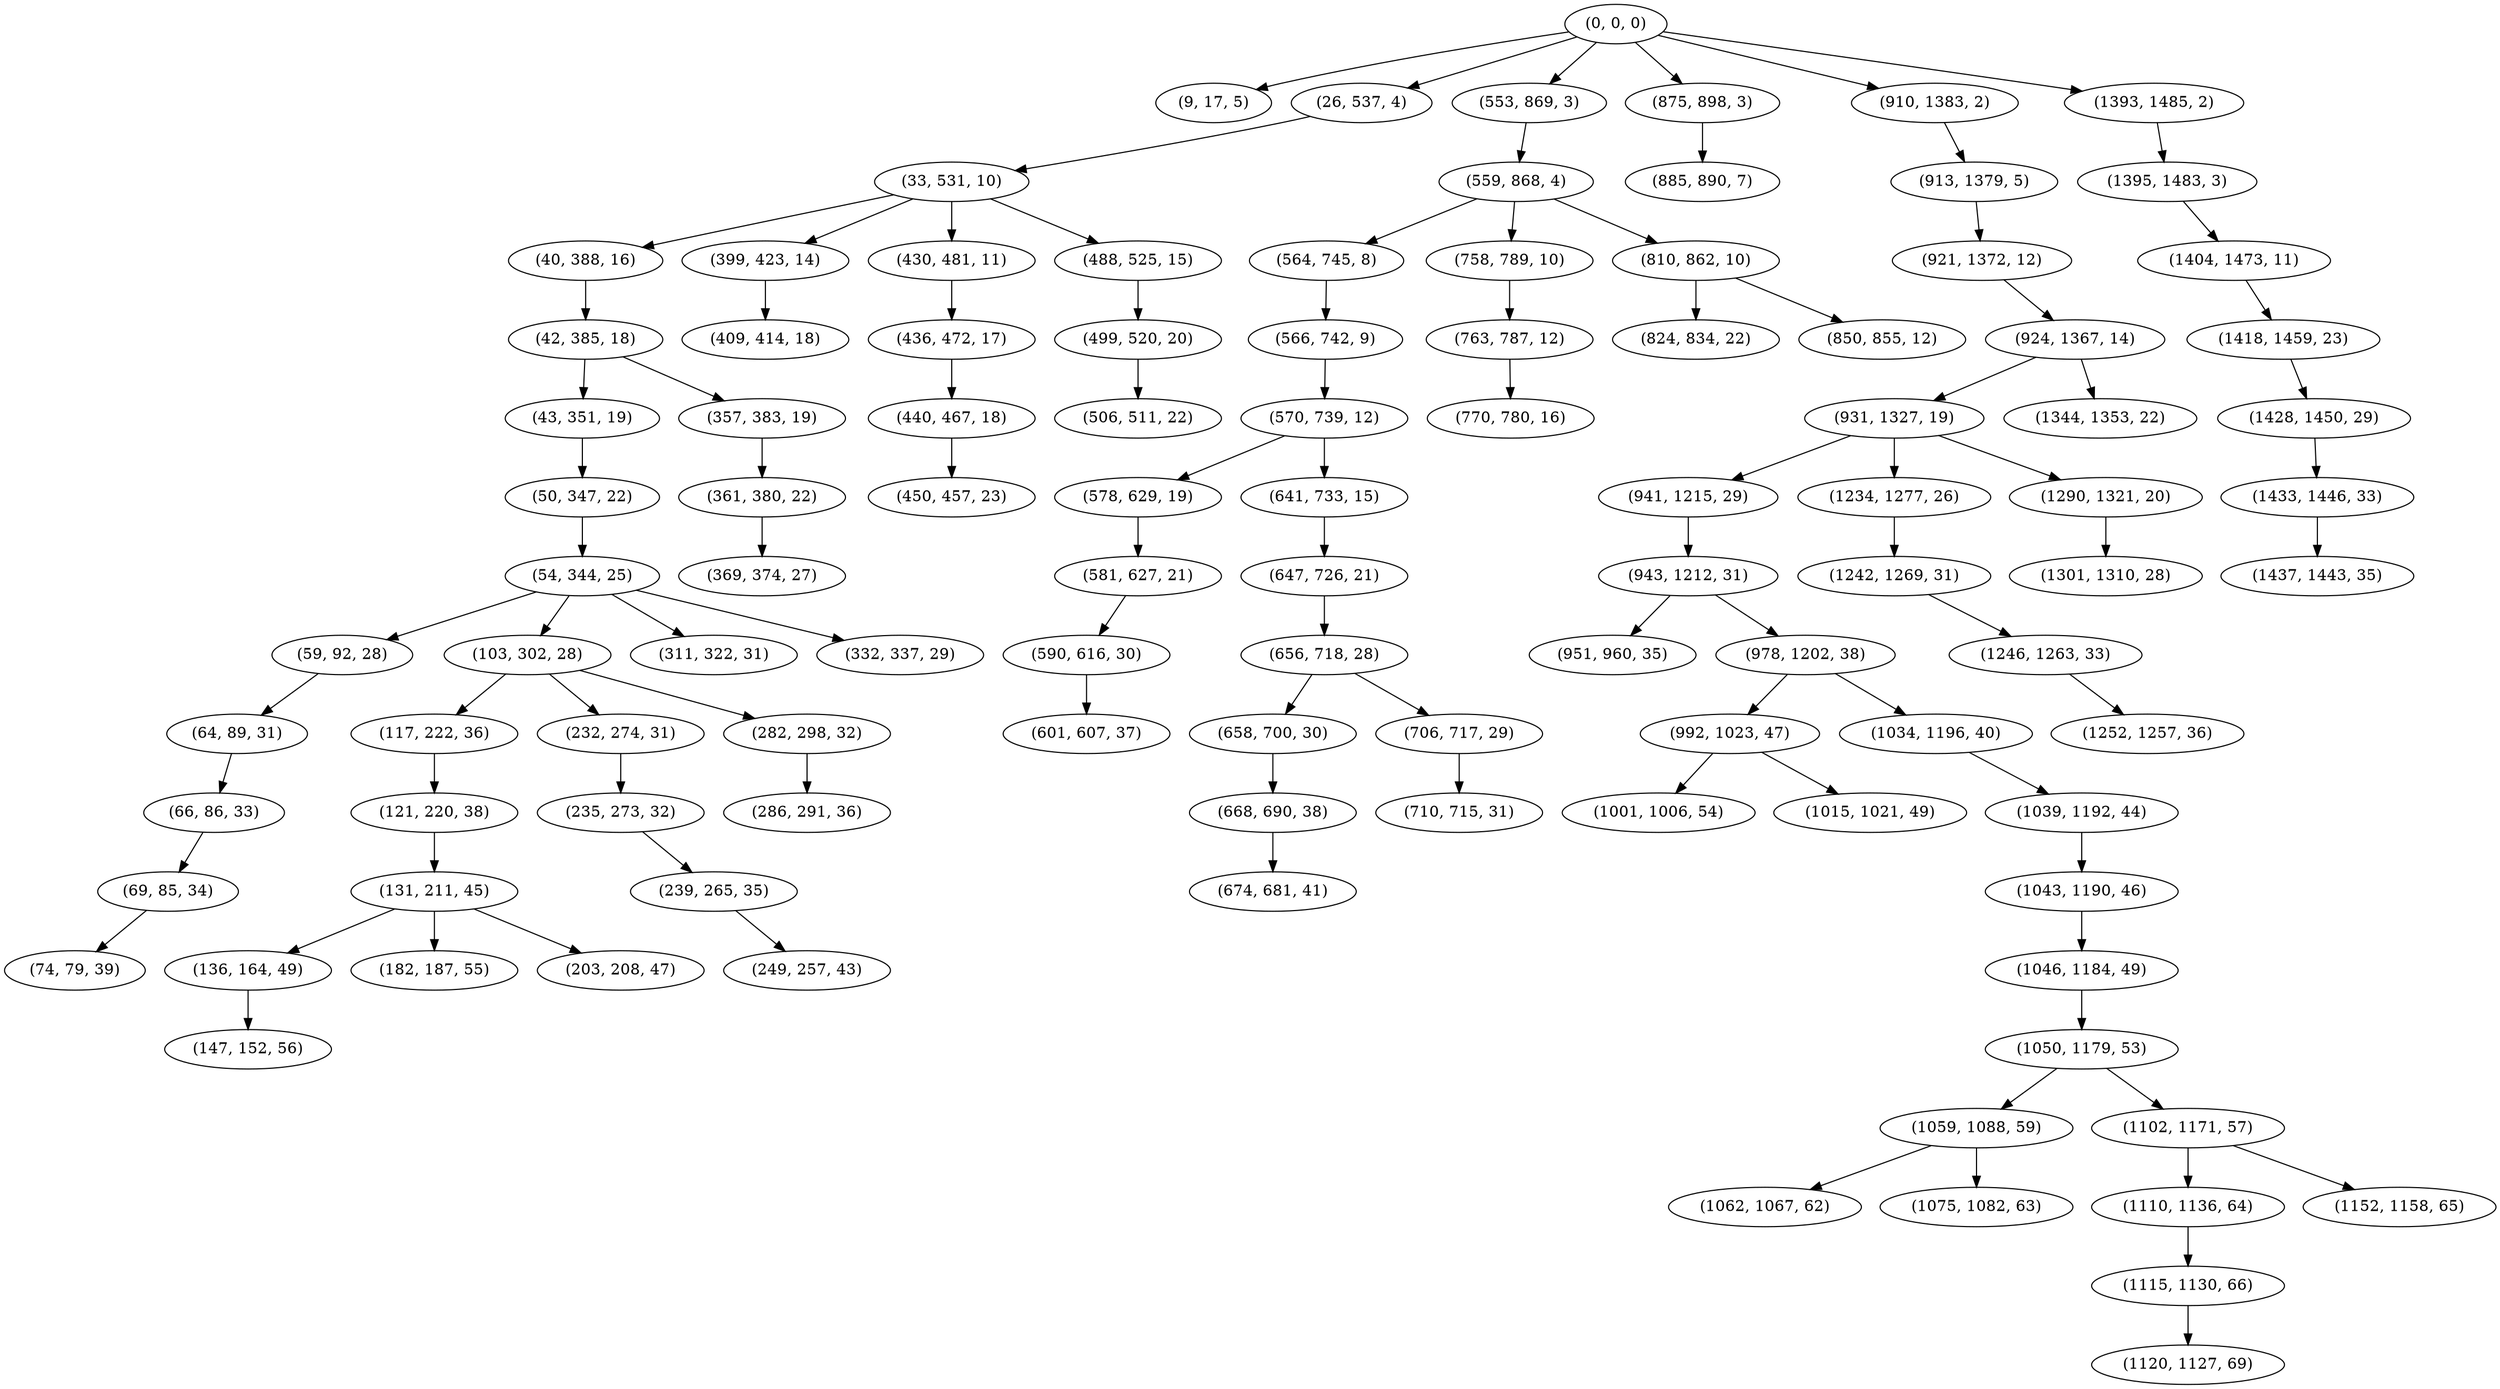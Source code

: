 digraph tree {
    "(0, 0, 0)";
    "(9, 17, 5)";
    "(26, 537, 4)";
    "(33, 531, 10)";
    "(40, 388, 16)";
    "(42, 385, 18)";
    "(43, 351, 19)";
    "(50, 347, 22)";
    "(54, 344, 25)";
    "(59, 92, 28)";
    "(64, 89, 31)";
    "(66, 86, 33)";
    "(69, 85, 34)";
    "(74, 79, 39)";
    "(103, 302, 28)";
    "(117, 222, 36)";
    "(121, 220, 38)";
    "(131, 211, 45)";
    "(136, 164, 49)";
    "(147, 152, 56)";
    "(182, 187, 55)";
    "(203, 208, 47)";
    "(232, 274, 31)";
    "(235, 273, 32)";
    "(239, 265, 35)";
    "(249, 257, 43)";
    "(282, 298, 32)";
    "(286, 291, 36)";
    "(311, 322, 31)";
    "(332, 337, 29)";
    "(357, 383, 19)";
    "(361, 380, 22)";
    "(369, 374, 27)";
    "(399, 423, 14)";
    "(409, 414, 18)";
    "(430, 481, 11)";
    "(436, 472, 17)";
    "(440, 467, 18)";
    "(450, 457, 23)";
    "(488, 525, 15)";
    "(499, 520, 20)";
    "(506, 511, 22)";
    "(553, 869, 3)";
    "(559, 868, 4)";
    "(564, 745, 8)";
    "(566, 742, 9)";
    "(570, 739, 12)";
    "(578, 629, 19)";
    "(581, 627, 21)";
    "(590, 616, 30)";
    "(601, 607, 37)";
    "(641, 733, 15)";
    "(647, 726, 21)";
    "(656, 718, 28)";
    "(658, 700, 30)";
    "(668, 690, 38)";
    "(674, 681, 41)";
    "(706, 717, 29)";
    "(710, 715, 31)";
    "(758, 789, 10)";
    "(763, 787, 12)";
    "(770, 780, 16)";
    "(810, 862, 10)";
    "(824, 834, 22)";
    "(850, 855, 12)";
    "(875, 898, 3)";
    "(885, 890, 7)";
    "(910, 1383, 2)";
    "(913, 1379, 5)";
    "(921, 1372, 12)";
    "(924, 1367, 14)";
    "(931, 1327, 19)";
    "(941, 1215, 29)";
    "(943, 1212, 31)";
    "(951, 960, 35)";
    "(978, 1202, 38)";
    "(992, 1023, 47)";
    "(1001, 1006, 54)";
    "(1015, 1021, 49)";
    "(1034, 1196, 40)";
    "(1039, 1192, 44)";
    "(1043, 1190, 46)";
    "(1046, 1184, 49)";
    "(1050, 1179, 53)";
    "(1059, 1088, 59)";
    "(1062, 1067, 62)";
    "(1075, 1082, 63)";
    "(1102, 1171, 57)";
    "(1110, 1136, 64)";
    "(1115, 1130, 66)";
    "(1120, 1127, 69)";
    "(1152, 1158, 65)";
    "(1234, 1277, 26)";
    "(1242, 1269, 31)";
    "(1246, 1263, 33)";
    "(1252, 1257, 36)";
    "(1290, 1321, 20)";
    "(1301, 1310, 28)";
    "(1344, 1353, 22)";
    "(1393, 1485, 2)";
    "(1395, 1483, 3)";
    "(1404, 1473, 11)";
    "(1418, 1459, 23)";
    "(1428, 1450, 29)";
    "(1433, 1446, 33)";
    "(1437, 1443, 35)";
    "(0, 0, 0)" -> "(9, 17, 5)";
    "(0, 0, 0)" -> "(26, 537, 4)";
    "(0, 0, 0)" -> "(553, 869, 3)";
    "(0, 0, 0)" -> "(875, 898, 3)";
    "(0, 0, 0)" -> "(910, 1383, 2)";
    "(0, 0, 0)" -> "(1393, 1485, 2)";
    "(26, 537, 4)" -> "(33, 531, 10)";
    "(33, 531, 10)" -> "(40, 388, 16)";
    "(33, 531, 10)" -> "(399, 423, 14)";
    "(33, 531, 10)" -> "(430, 481, 11)";
    "(33, 531, 10)" -> "(488, 525, 15)";
    "(40, 388, 16)" -> "(42, 385, 18)";
    "(42, 385, 18)" -> "(43, 351, 19)";
    "(42, 385, 18)" -> "(357, 383, 19)";
    "(43, 351, 19)" -> "(50, 347, 22)";
    "(50, 347, 22)" -> "(54, 344, 25)";
    "(54, 344, 25)" -> "(59, 92, 28)";
    "(54, 344, 25)" -> "(103, 302, 28)";
    "(54, 344, 25)" -> "(311, 322, 31)";
    "(54, 344, 25)" -> "(332, 337, 29)";
    "(59, 92, 28)" -> "(64, 89, 31)";
    "(64, 89, 31)" -> "(66, 86, 33)";
    "(66, 86, 33)" -> "(69, 85, 34)";
    "(69, 85, 34)" -> "(74, 79, 39)";
    "(103, 302, 28)" -> "(117, 222, 36)";
    "(103, 302, 28)" -> "(232, 274, 31)";
    "(103, 302, 28)" -> "(282, 298, 32)";
    "(117, 222, 36)" -> "(121, 220, 38)";
    "(121, 220, 38)" -> "(131, 211, 45)";
    "(131, 211, 45)" -> "(136, 164, 49)";
    "(131, 211, 45)" -> "(182, 187, 55)";
    "(131, 211, 45)" -> "(203, 208, 47)";
    "(136, 164, 49)" -> "(147, 152, 56)";
    "(232, 274, 31)" -> "(235, 273, 32)";
    "(235, 273, 32)" -> "(239, 265, 35)";
    "(239, 265, 35)" -> "(249, 257, 43)";
    "(282, 298, 32)" -> "(286, 291, 36)";
    "(357, 383, 19)" -> "(361, 380, 22)";
    "(361, 380, 22)" -> "(369, 374, 27)";
    "(399, 423, 14)" -> "(409, 414, 18)";
    "(430, 481, 11)" -> "(436, 472, 17)";
    "(436, 472, 17)" -> "(440, 467, 18)";
    "(440, 467, 18)" -> "(450, 457, 23)";
    "(488, 525, 15)" -> "(499, 520, 20)";
    "(499, 520, 20)" -> "(506, 511, 22)";
    "(553, 869, 3)" -> "(559, 868, 4)";
    "(559, 868, 4)" -> "(564, 745, 8)";
    "(559, 868, 4)" -> "(758, 789, 10)";
    "(559, 868, 4)" -> "(810, 862, 10)";
    "(564, 745, 8)" -> "(566, 742, 9)";
    "(566, 742, 9)" -> "(570, 739, 12)";
    "(570, 739, 12)" -> "(578, 629, 19)";
    "(570, 739, 12)" -> "(641, 733, 15)";
    "(578, 629, 19)" -> "(581, 627, 21)";
    "(581, 627, 21)" -> "(590, 616, 30)";
    "(590, 616, 30)" -> "(601, 607, 37)";
    "(641, 733, 15)" -> "(647, 726, 21)";
    "(647, 726, 21)" -> "(656, 718, 28)";
    "(656, 718, 28)" -> "(658, 700, 30)";
    "(656, 718, 28)" -> "(706, 717, 29)";
    "(658, 700, 30)" -> "(668, 690, 38)";
    "(668, 690, 38)" -> "(674, 681, 41)";
    "(706, 717, 29)" -> "(710, 715, 31)";
    "(758, 789, 10)" -> "(763, 787, 12)";
    "(763, 787, 12)" -> "(770, 780, 16)";
    "(810, 862, 10)" -> "(824, 834, 22)";
    "(810, 862, 10)" -> "(850, 855, 12)";
    "(875, 898, 3)" -> "(885, 890, 7)";
    "(910, 1383, 2)" -> "(913, 1379, 5)";
    "(913, 1379, 5)" -> "(921, 1372, 12)";
    "(921, 1372, 12)" -> "(924, 1367, 14)";
    "(924, 1367, 14)" -> "(931, 1327, 19)";
    "(924, 1367, 14)" -> "(1344, 1353, 22)";
    "(931, 1327, 19)" -> "(941, 1215, 29)";
    "(931, 1327, 19)" -> "(1234, 1277, 26)";
    "(931, 1327, 19)" -> "(1290, 1321, 20)";
    "(941, 1215, 29)" -> "(943, 1212, 31)";
    "(943, 1212, 31)" -> "(951, 960, 35)";
    "(943, 1212, 31)" -> "(978, 1202, 38)";
    "(978, 1202, 38)" -> "(992, 1023, 47)";
    "(978, 1202, 38)" -> "(1034, 1196, 40)";
    "(992, 1023, 47)" -> "(1001, 1006, 54)";
    "(992, 1023, 47)" -> "(1015, 1021, 49)";
    "(1034, 1196, 40)" -> "(1039, 1192, 44)";
    "(1039, 1192, 44)" -> "(1043, 1190, 46)";
    "(1043, 1190, 46)" -> "(1046, 1184, 49)";
    "(1046, 1184, 49)" -> "(1050, 1179, 53)";
    "(1050, 1179, 53)" -> "(1059, 1088, 59)";
    "(1050, 1179, 53)" -> "(1102, 1171, 57)";
    "(1059, 1088, 59)" -> "(1062, 1067, 62)";
    "(1059, 1088, 59)" -> "(1075, 1082, 63)";
    "(1102, 1171, 57)" -> "(1110, 1136, 64)";
    "(1102, 1171, 57)" -> "(1152, 1158, 65)";
    "(1110, 1136, 64)" -> "(1115, 1130, 66)";
    "(1115, 1130, 66)" -> "(1120, 1127, 69)";
    "(1234, 1277, 26)" -> "(1242, 1269, 31)";
    "(1242, 1269, 31)" -> "(1246, 1263, 33)";
    "(1246, 1263, 33)" -> "(1252, 1257, 36)";
    "(1290, 1321, 20)" -> "(1301, 1310, 28)";
    "(1393, 1485, 2)" -> "(1395, 1483, 3)";
    "(1395, 1483, 3)" -> "(1404, 1473, 11)";
    "(1404, 1473, 11)" -> "(1418, 1459, 23)";
    "(1418, 1459, 23)" -> "(1428, 1450, 29)";
    "(1428, 1450, 29)" -> "(1433, 1446, 33)";
    "(1433, 1446, 33)" -> "(1437, 1443, 35)";
}

